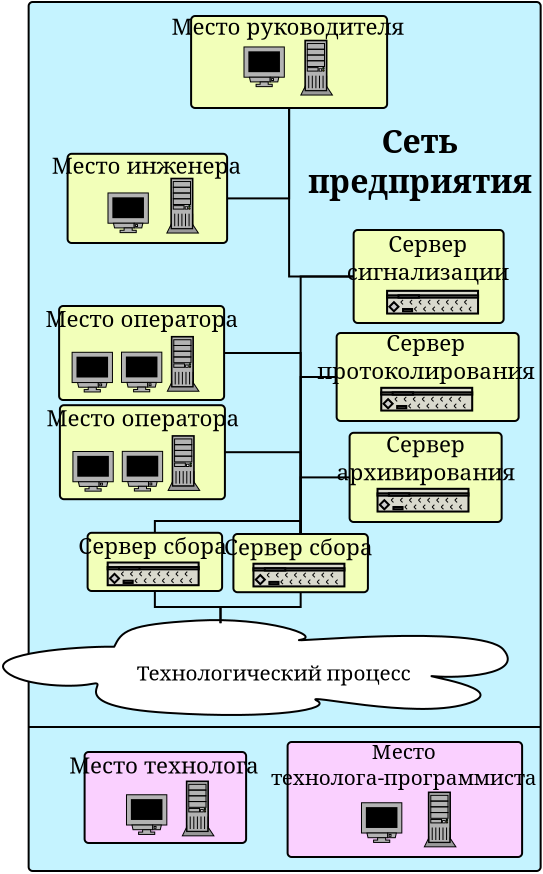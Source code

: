 <?xml version="1.0" encoding="UTF-8"?>
<dia:diagram xmlns:dia="http://www.lysator.liu.se/~alla/dia/">
  <dia:layer name="Тло" visible="true">
    <dia:group>
      <dia:object type="Standard - Box" version="0" id="O0">
        <dia:attribute name="obj_pos">
          <dia:point val="45.719,-9.939"/>
        </dia:attribute>
        <dia:attribute name="obj_bb">
          <dia:rectangle val="45.669,-9.989;71.369,33.561"/>
        </dia:attribute>
        <dia:attribute name="elem_corner">
          <dia:point val="45.719,-9.939"/>
        </dia:attribute>
        <dia:attribute name="elem_width">
          <dia:real val="25.6"/>
        </dia:attribute>
        <dia:attribute name="elem_height">
          <dia:real val="43.45"/>
        </dia:attribute>
        <dia:attribute name="inner_color">
          <dia:color val="#c5f3ff"/>
        </dia:attribute>
        <dia:attribute name="show_background">
          <dia:boolean val="true"/>
        </dia:attribute>
        <dia:attribute name="corner_radius">
          <dia:real val="0.2"/>
        </dia:attribute>
      </dia:object>
      <dia:object type="Standard - Text" version="0" id="O1">
        <dia:attribute name="obj_pos">
          <dia:point val="65.293,-2.389"/>
        </dia:attribute>
        <dia:attribute name="obj_bb">
          <dia:rectangle val="60.943,-3.783;69.686,0.748"/>
        </dia:attribute>
        <dia:attribute name="text">
          <dia:composite type="text">
            <dia:attribute name="string">
              <dia:string>#Сеть
предприятия#</dia:string>
            </dia:attribute>
            <dia:attribute name="font">
              <dia:font family="serif" style="80" name="Times-Roman"/>
            </dia:attribute>
            <dia:attribute name="height">
              <dia:real val="2"/>
            </dia:attribute>
            <dia:attribute name="pos">
              <dia:point val="65.293,-2.389"/>
            </dia:attribute>
            <dia:attribute name="color">
              <dia:color val="#000000"/>
            </dia:attribute>
            <dia:attribute name="alignment">
              <dia:enum val="1"/>
            </dia:attribute>
          </dia:composite>
        </dia:attribute>
      </dia:object>
      <dia:object type="Network - Cloud" version="0" id="O2">
        <dia:attribute name="obj_pos">
          <dia:point val="46.664,20.966"/>
        </dia:attribute>
        <dia:attribute name="obj_bb">
          <dia:rectangle val="46.664,20.966;67.449,25.711"/>
        </dia:attribute>
        <dia:attribute name="elem_corner">
          <dia:point val="46.664,20.966"/>
        </dia:attribute>
        <dia:attribute name="elem_width">
          <dia:real val="20.785"/>
        </dia:attribute>
        <dia:attribute name="elem_height">
          <dia:real val="4.745"/>
        </dia:attribute>
        <dia:attribute name="line_width">
          <dia:real val="0.1"/>
        </dia:attribute>
        <dia:attribute name="line_colour">
          <dia:color val="#000000"/>
        </dia:attribute>
        <dia:attribute name="fill_colour">
          <dia:color val="#ffffff"/>
        </dia:attribute>
        <dia:attribute name="show_background">
          <dia:boolean val="true"/>
        </dia:attribute>
        <dia:attribute name="line_style">
          <dia:enum val="0"/>
          <dia:real val="1"/>
        </dia:attribute>
        <dia:attribute name="text">
          <dia:composite type="text">
            <dia:attribute name="string">
              <dia:string>#Технологический процесс#</dia:string>
            </dia:attribute>
            <dia:attribute name="font">
              <dia:font family="serif" style="0" name="Times-Roman"/>
            </dia:attribute>
            <dia:attribute name="height">
              <dia:real val="1.3"/>
            </dia:attribute>
            <dia:attribute name="pos">
              <dia:point val="57.614,23.672"/>
            </dia:attribute>
            <dia:attribute name="color">
              <dia:color val="#000000"/>
            </dia:attribute>
            <dia:attribute name="alignment">
              <dia:enum val="1"/>
            </dia:attribute>
          </dia:composite>
        </dia:attribute>
        <dia:attribute name="flip_horizontal">
          <dia:boolean val="false"/>
        </dia:attribute>
        <dia:attribute name="flip_vertical">
          <dia:boolean val="false"/>
        </dia:attribute>
      </dia:object>
      <dia:object type="Standard - ZigZagLine" version="0" id="O3">
        <dia:attribute name="obj_pos">
          <dia:point val="58.742,-4.639"/>
        </dia:attribute>
        <dia:attribute name="obj_bb">
          <dia:rectangle val="58.692,-4.689;62.019,3.836"/>
        </dia:attribute>
        <dia:attribute name="orth_points">
          <dia:point val="58.742,-4.639"/>
          <dia:point val="58.742,3.786"/>
          <dia:point val="61.969,3.786"/>
        </dia:attribute>
        <dia:attribute name="orth_orient">
          <dia:enum val="1"/>
          <dia:enum val="0"/>
        </dia:attribute>
      </dia:object>
      <dia:object type="Standard - ZigZagLine" version="0" id="O4">
        <dia:attribute name="obj_pos">
          <dia:point val="59.32,16.661"/>
        </dia:attribute>
        <dia:attribute name="obj_bb">
          <dia:rectangle val="59.27,13.781;61.817,16.711"/>
        </dia:attribute>
        <dia:attribute name="orth_points">
          <dia:point val="59.32,16.661"/>
          <dia:point val="59.32,13.831"/>
          <dia:point val="61.767,13.831"/>
        </dia:attribute>
        <dia:attribute name="orth_orient">
          <dia:enum val="1"/>
          <dia:enum val="0"/>
        </dia:attribute>
        <dia:attribute name="autorouting">
          <dia:boolean val="false"/>
        </dia:attribute>
      </dia:object>
      <dia:object type="Standard - ZigZagLine" version="0" id="O5">
        <dia:attribute name="obj_pos">
          <dia:point val="52.03,16.601"/>
        </dia:attribute>
        <dia:attribute name="obj_bb">
          <dia:rectangle val="51.98,15.961;59.37,16.711"/>
        </dia:attribute>
        <dia:attribute name="orth_points">
          <dia:point val="52.03,16.601"/>
          <dia:point val="52.03,16.011"/>
          <dia:point val="59.32,16.011"/>
          <dia:point val="59.32,16.661"/>
        </dia:attribute>
        <dia:attribute name="orth_orient">
          <dia:enum val="1"/>
          <dia:enum val="0"/>
          <dia:enum val="1"/>
        </dia:attribute>
        <dia:attribute name="autorouting">
          <dia:boolean val="false"/>
        </dia:attribute>
      </dia:object>
      <dia:object type="Standard - ZigZagLine" version="0" id="O6">
        <dia:attribute name="obj_pos">
          <dia:point val="59.32,16.661"/>
        </dia:attribute>
        <dia:attribute name="obj_bb">
          <dia:rectangle val="59.27,8.761;61.169,16.711"/>
        </dia:attribute>
        <dia:attribute name="orth_points">
          <dia:point val="59.32,16.661"/>
          <dia:point val="59.32,8.811"/>
          <dia:point val="61.119,8.811"/>
        </dia:attribute>
        <dia:attribute name="orth_orient">
          <dia:enum val="1"/>
          <dia:enum val="0"/>
        </dia:attribute>
        <dia:attribute name="autorouting">
          <dia:boolean val="false"/>
        </dia:attribute>
      </dia:object>
      <dia:object type="Standard - ZigZagLine" version="0" id="O7">
        <dia:attribute name="obj_pos">
          <dia:point val="59.32,16.661"/>
        </dia:attribute>
        <dia:attribute name="obj_bb">
          <dia:rectangle val="55.482,12.521;59.37,16.711"/>
        </dia:attribute>
        <dia:attribute name="orth_points">
          <dia:point val="59.32,16.661"/>
          <dia:point val="59.32,12.571"/>
          <dia:point val="55.532,12.571"/>
        </dia:attribute>
        <dia:attribute name="orth_orient">
          <dia:enum val="1"/>
          <dia:enum val="0"/>
        </dia:attribute>
        <dia:attribute name="autorouting">
          <dia:boolean val="false"/>
        </dia:attribute>
      </dia:object>
      <dia:object type="Standard - ZigZagLine" version="0" id="O8">
        <dia:attribute name="obj_pos">
          <dia:point val="59.32,16.661"/>
        </dia:attribute>
        <dia:attribute name="obj_bb">
          <dia:rectangle val="55.442,7.561;59.37,16.711"/>
        </dia:attribute>
        <dia:attribute name="orth_points">
          <dia:point val="59.32,16.661"/>
          <dia:point val="59.32,7.611"/>
          <dia:point val="55.492,7.611"/>
        </dia:attribute>
        <dia:attribute name="orth_orient">
          <dia:enum val="1"/>
          <dia:enum val="0"/>
        </dia:attribute>
        <dia:attribute name="autorouting">
          <dia:boolean val="false"/>
        </dia:attribute>
      </dia:object>
      <dia:object type="Standard - ZigZagLine" version="0" id="O9">
        <dia:attribute name="obj_pos">
          <dia:point val="59.32,16.661"/>
        </dia:attribute>
        <dia:attribute name="obj_bb">
          <dia:rectangle val="59.27,3.736;62.019,16.711"/>
        </dia:attribute>
        <dia:attribute name="orth_points">
          <dia:point val="59.32,16.661"/>
          <dia:point val="59.32,3.786"/>
          <dia:point val="61.969,3.786"/>
        </dia:attribute>
        <dia:attribute name="orth_orient">
          <dia:enum val="1"/>
          <dia:enum val="0"/>
        </dia:attribute>
        <dia:attribute name="autorouting">
          <dia:boolean val="false"/>
        </dia:attribute>
      </dia:object>
      <dia:object type="Standard - ZigZagLine" version="0" id="O10">
        <dia:attribute name="obj_pos">
          <dia:point val="58.742,-4.639"/>
        </dia:attribute>
        <dia:attribute name="obj_bb">
          <dia:rectangle val="54.392,-4.689;58.792,-0.069"/>
        </dia:attribute>
        <dia:attribute name="orth_points">
          <dia:point val="58.742,-4.639"/>
          <dia:point val="58.742,-0.119"/>
          <dia:point val="54.442,-0.119"/>
        </dia:attribute>
        <dia:attribute name="orth_orient">
          <dia:enum val="1"/>
          <dia:enum val="0"/>
        </dia:attribute>
      </dia:object>
      <dia:object type="Standard - ZigZagLine" version="0" id="O11">
        <dia:attribute name="obj_pos">
          <dia:point val="55.312,21.12"/>
        </dia:attribute>
        <dia:attribute name="obj_bb">
          <dia:rectangle val="55.262,19.521;59.37,21.17"/>
        </dia:attribute>
        <dia:attribute name="orth_points">
          <dia:point val="55.312,21.12"/>
          <dia:point val="55.312,20.311"/>
          <dia:point val="59.32,20.311"/>
          <dia:point val="59.32,19.571"/>
        </dia:attribute>
        <dia:attribute name="orth_orient">
          <dia:enum val="1"/>
          <dia:enum val="0"/>
          <dia:enum val="1"/>
        </dia:attribute>
        <dia:connections>
          <dia:connection handle="0" to="O2" connection="3"/>
        </dia:connections>
      </dia:object>
      <dia:object type="Standard - ZigZagLine" version="0" id="O12">
        <dia:attribute name="obj_pos">
          <dia:point val="55.312,21.12"/>
        </dia:attribute>
        <dia:attribute name="obj_bb">
          <dia:rectangle val="51.98,19.461;55.362,21.17"/>
        </dia:attribute>
        <dia:attribute name="orth_points">
          <dia:point val="55.312,21.12"/>
          <dia:point val="55.312,20.311"/>
          <dia:point val="52.03,20.311"/>
          <dia:point val="52.03,19.511"/>
        </dia:attribute>
        <dia:attribute name="orth_orient">
          <dia:enum val="1"/>
          <dia:enum val="0"/>
          <dia:enum val="1"/>
        </dia:attribute>
        <dia:connections>
          <dia:connection handle="0" to="O2" connection="3"/>
        </dia:connections>
      </dia:object>
      <dia:object type="Standard - ZigZagLine" version="0" id="O13">
        <dia:attribute name="obj_pos">
          <dia:point val="45.719,26.311"/>
        </dia:attribute>
        <dia:attribute name="obj_bb">
          <dia:rectangle val="45.719,26.261;71.39,26.361"/>
        </dia:attribute>
        <dia:attribute name="orth_points">
          <dia:point val="45.719,26.311"/>
          <dia:point val="45.719,26.311"/>
          <dia:point val="71.319,26.311"/>
          <dia:point val="71.319,26.311"/>
        </dia:attribute>
        <dia:attribute name="orth_orient">
          <dia:enum val="0"/>
          <dia:enum val="1"/>
          <dia:enum val="0"/>
        </dia:attribute>
      </dia:object>
      <dia:group>
        <dia:object type="Standard - Box" version="0" id="O14">
          <dia:attribute name="obj_pos">
            <dia:point val="53.842,-9.239"/>
          </dia:attribute>
          <dia:attribute name="obj_bb">
            <dia:rectangle val="53.792,-9.289;63.692,-4.589"/>
          </dia:attribute>
          <dia:attribute name="elem_corner">
            <dia:point val="53.842,-9.239"/>
          </dia:attribute>
          <dia:attribute name="elem_width">
            <dia:real val="9.8"/>
          </dia:attribute>
          <dia:attribute name="elem_height">
            <dia:real val="4.6"/>
          </dia:attribute>
          <dia:attribute name="inner_color">
            <dia:color val="#f2ffb9"/>
          </dia:attribute>
          <dia:attribute name="show_background">
            <dia:boolean val="true"/>
          </dia:attribute>
          <dia:attribute name="corner_radius">
            <dia:real val="0.2"/>
          </dia:attribute>
        </dia:object>
        <dia:object type="Network - General Monitor (With Stand)" version="0" id="O15">
          <dia:attribute name="obj_pos">
            <dia:point val="56.486,-7.691"/>
          </dia:attribute>
          <dia:attribute name="obj_bb">
            <dia:rectangle val="56.461,-7.716;58.528,-4.55"/>
          </dia:attribute>
          <dia:attribute name="elem_corner">
            <dia:point val="56.486,-7.691"/>
          </dia:attribute>
          <dia:attribute name="elem_width">
            <dia:real val="2.017"/>
          </dia:attribute>
          <dia:attribute name="elem_height">
            <dia:real val="1.983"/>
          </dia:attribute>
          <dia:attribute name="line_width">
            <dia:real val="0.1"/>
          </dia:attribute>
          <dia:attribute name="line_colour">
            <dia:color val="#000000"/>
          </dia:attribute>
          <dia:attribute name="fill_colour">
            <dia:color val="#ffffff"/>
          </dia:attribute>
          <dia:attribute name="show_background">
            <dia:boolean val="true"/>
          </dia:attribute>
          <dia:attribute name="line_style">
            <dia:enum val="0"/>
            <dia:real val="1"/>
          </dia:attribute>
          <dia:attribute name="text">
            <dia:composite type="text">
              <dia:attribute name="string">
                <dia:string>##</dia:string>
              </dia:attribute>
              <dia:attribute name="font">
                <dia:font family="courier new" style="0" name="Courier"/>
              </dia:attribute>
              <dia:attribute name="height">
                <dia:real val="0.8"/>
              </dia:attribute>
              <dia:attribute name="pos">
                <dia:point val="57.494,-5.09"/>
              </dia:attribute>
              <dia:attribute name="color">
                <dia:color val="#000000"/>
              </dia:attribute>
              <dia:attribute name="alignment">
                <dia:enum val="1"/>
              </dia:attribute>
            </dia:composite>
          </dia:attribute>
          <dia:attribute name="flip_horizontal">
            <dia:boolean val="false"/>
          </dia:attribute>
          <dia:attribute name="flip_vertical">
            <dia:boolean val="false"/>
          </dia:attribute>
        </dia:object>
        <dia:object type="Network - General Computer (Tower)" version="0" id="O16">
          <dia:attribute name="obj_pos">
            <dia:point val="59.328,-8.013"/>
          </dia:attribute>
          <dia:attribute name="obj_bb">
            <dia:rectangle val="59.32,-8.053;60.916,-4.124"/>
          </dia:attribute>
          <dia:attribute name="elem_corner">
            <dia:point val="59.328,-8.013"/>
          </dia:attribute>
          <dia:attribute name="elem_width">
            <dia:real val="1.579"/>
          </dia:attribute>
          <dia:attribute name="elem_height">
            <dia:real val="2.727"/>
          </dia:attribute>
          <dia:attribute name="line_width">
            <dia:real val="0.1"/>
          </dia:attribute>
          <dia:attribute name="line_colour">
            <dia:color val="#000000"/>
          </dia:attribute>
          <dia:attribute name="fill_colour">
            <dia:color val="#ffffff"/>
          </dia:attribute>
          <dia:attribute name="show_background">
            <dia:boolean val="true"/>
          </dia:attribute>
          <dia:attribute name="line_style">
            <dia:enum val="0"/>
            <dia:real val="1"/>
          </dia:attribute>
          <dia:attribute name="text">
            <dia:composite type="text">
              <dia:attribute name="string">
                <dia:string>##</dia:string>
              </dia:attribute>
              <dia:attribute name="font">
                <dia:font family="courier new" style="0" name="Courier"/>
              </dia:attribute>
              <dia:attribute name="height">
                <dia:real val="0.8"/>
              </dia:attribute>
              <dia:attribute name="pos">
                <dia:point val="60.117,-4.664"/>
              </dia:attribute>
              <dia:attribute name="color">
                <dia:color val="#000000"/>
              </dia:attribute>
              <dia:attribute name="alignment">
                <dia:enum val="1"/>
              </dia:attribute>
            </dia:composite>
          </dia:attribute>
          <dia:attribute name="flip_horizontal">
            <dia:boolean val="false"/>
          </dia:attribute>
          <dia:attribute name="flip_vertical">
            <dia:boolean val="false"/>
          </dia:attribute>
        </dia:object>
        <dia:object type="Standard - Text" version="0" id="O17">
          <dia:attribute name="obj_pos">
            <dia:point val="58.667,-8.299"/>
          </dia:attribute>
          <dia:attribute name="obj_bb">
            <dia:rectangle val="54.317,-9.28;63.049,-7.487"/>
          </dia:attribute>
          <dia:attribute name="text">
            <dia:composite type="text">
              <dia:attribute name="string">
                <dia:string>#Место руководителя#</dia:string>
              </dia:attribute>
              <dia:attribute name="font">
                <dia:font family="serif" style="0" name="Times-Roman"/>
              </dia:attribute>
              <dia:attribute name="height">
                <dia:real val="1.4"/>
              </dia:attribute>
              <dia:attribute name="pos">
                <dia:point val="58.667,-8.299"/>
              </dia:attribute>
              <dia:attribute name="color">
                <dia:color val="#000000"/>
              </dia:attribute>
              <dia:attribute name="alignment">
                <dia:enum val="1"/>
              </dia:attribute>
            </dia:composite>
          </dia:attribute>
        </dia:object>
      </dia:group>
      <dia:group>
        <dia:object type="Standard - Box" version="0" id="O18">
          <dia:attribute name="obj_pos">
            <dia:point val="47.667,-2.349"/>
          </dia:attribute>
          <dia:attribute name="obj_bb">
            <dia:rectangle val="47.617,-2.399;55.692,2.161"/>
          </dia:attribute>
          <dia:attribute name="elem_corner">
            <dia:point val="47.667,-2.349"/>
          </dia:attribute>
          <dia:attribute name="elem_width">
            <dia:real val="7.975"/>
          </dia:attribute>
          <dia:attribute name="elem_height">
            <dia:real val="4.46"/>
          </dia:attribute>
          <dia:attribute name="inner_color">
            <dia:color val="#f2ffb9"/>
          </dia:attribute>
          <dia:attribute name="show_background">
            <dia:boolean val="true"/>
          </dia:attribute>
          <dia:attribute name="corner_radius">
            <dia:real val="0.2"/>
          </dia:attribute>
        </dia:object>
        <dia:object type="Network - General Monitor (With Stand)" version="0" id="O19">
          <dia:attribute name="obj_pos">
            <dia:point val="49.686,-0.391"/>
          </dia:attribute>
          <dia:attribute name="obj_bb">
            <dia:rectangle val="49.661,-0.416;51.728,2.71"/>
          </dia:attribute>
          <dia:attribute name="elem_corner">
            <dia:point val="49.686,-0.391"/>
          </dia:attribute>
          <dia:attribute name="elem_width">
            <dia:real val="2.017"/>
          </dia:attribute>
          <dia:attribute name="elem_height">
            <dia:real val="1.983"/>
          </dia:attribute>
          <dia:attribute name="line_width">
            <dia:real val="0.1"/>
          </dia:attribute>
          <dia:attribute name="line_colour">
            <dia:color val="#000000"/>
          </dia:attribute>
          <dia:attribute name="fill_colour">
            <dia:color val="#ffffff"/>
          </dia:attribute>
          <dia:attribute name="show_background">
            <dia:boolean val="true"/>
          </dia:attribute>
          <dia:attribute name="line_style">
            <dia:enum val="0"/>
            <dia:real val="1"/>
          </dia:attribute>
          <dia:attribute name="text">
            <dia:composite type="text">
              <dia:attribute name="string">
                <dia:string>##</dia:string>
              </dia:attribute>
              <dia:attribute name="font">
                <dia:font family="courier new" style="0" name="Courier"/>
              </dia:attribute>
              <dia:attribute name="height">
                <dia:real val="0.8"/>
              </dia:attribute>
              <dia:attribute name="pos">
                <dia:point val="50.694,2.21"/>
              </dia:attribute>
              <dia:attribute name="color">
                <dia:color val="#000000"/>
              </dia:attribute>
              <dia:attribute name="alignment">
                <dia:enum val="1"/>
              </dia:attribute>
            </dia:composite>
          </dia:attribute>
          <dia:attribute name="flip_horizontal">
            <dia:boolean val="false"/>
          </dia:attribute>
          <dia:attribute name="flip_vertical">
            <dia:boolean val="false"/>
          </dia:attribute>
        </dia:object>
        <dia:object type="Network - General Computer (Tower)" version="0" id="O20">
          <dia:attribute name="obj_pos">
            <dia:point val="52.628,-1.113"/>
          </dia:attribute>
          <dia:attribute name="obj_bb">
            <dia:rectangle val="52.62,-1.153;54.216,2.736"/>
          </dia:attribute>
          <dia:attribute name="elem_corner">
            <dia:point val="52.628,-1.113"/>
          </dia:attribute>
          <dia:attribute name="elem_width">
            <dia:real val="1.579"/>
          </dia:attribute>
          <dia:attribute name="elem_height">
            <dia:real val="2.727"/>
          </dia:attribute>
          <dia:attribute name="line_width">
            <dia:real val="0.1"/>
          </dia:attribute>
          <dia:attribute name="line_colour">
            <dia:color val="#000000"/>
          </dia:attribute>
          <dia:attribute name="fill_colour">
            <dia:color val="#ffffff"/>
          </dia:attribute>
          <dia:attribute name="show_background">
            <dia:boolean val="true"/>
          </dia:attribute>
          <dia:attribute name="line_style">
            <dia:enum val="0"/>
            <dia:real val="1"/>
          </dia:attribute>
          <dia:attribute name="text">
            <dia:composite type="text">
              <dia:attribute name="string">
                <dia:string>##</dia:string>
              </dia:attribute>
              <dia:attribute name="font">
                <dia:font family="courier new" style="0" name="Courier"/>
              </dia:attribute>
              <dia:attribute name="height">
                <dia:real val="0.8"/>
              </dia:attribute>
              <dia:attribute name="pos">
                <dia:point val="53.417,2.236"/>
              </dia:attribute>
              <dia:attribute name="color">
                <dia:color val="#000000"/>
              </dia:attribute>
              <dia:attribute name="alignment">
                <dia:enum val="1"/>
              </dia:attribute>
            </dia:composite>
          </dia:attribute>
          <dia:attribute name="flip_horizontal">
            <dia:boolean val="false"/>
          </dia:attribute>
          <dia:attribute name="flip_vertical">
            <dia:boolean val="false"/>
          </dia:attribute>
        </dia:object>
        <dia:object type="Standard - Text" version="0" id="O21">
          <dia:attribute name="obj_pos">
            <dia:point val="51.617,-1.349"/>
          </dia:attribute>
          <dia:attribute name="obj_bb">
            <dia:rectangle val="48.017,-2.299;55.217,-0.599"/>
          </dia:attribute>
          <dia:attribute name="text">
            <dia:composite type="text">
              <dia:attribute name="string">
                <dia:string>#Место инженера#</dia:string>
              </dia:attribute>
              <dia:attribute name="font">
                <dia:font family="serif" style="0" name="Times-Roman"/>
              </dia:attribute>
              <dia:attribute name="height">
                <dia:real val="1.4"/>
              </dia:attribute>
              <dia:attribute name="pos">
                <dia:point val="51.617,-1.349"/>
              </dia:attribute>
              <dia:attribute name="color">
                <dia:color val="#000000"/>
              </dia:attribute>
              <dia:attribute name="alignment">
                <dia:enum val="1"/>
              </dia:attribute>
            </dia:composite>
          </dia:attribute>
        </dia:object>
      </dia:group>
      <dia:group>
        <dia:object type="Standard - Box" version="0" id="O22">
          <dia:attribute name="obj_pos">
            <dia:point val="47.242,5.261"/>
          </dia:attribute>
          <dia:attribute name="obj_bb">
            <dia:rectangle val="47.192,5.211;55.542,10.011"/>
          </dia:attribute>
          <dia:attribute name="elem_corner">
            <dia:point val="47.242,5.261"/>
          </dia:attribute>
          <dia:attribute name="elem_width">
            <dia:real val="8.25"/>
          </dia:attribute>
          <dia:attribute name="elem_height">
            <dia:real val="4.7"/>
          </dia:attribute>
          <dia:attribute name="inner_color">
            <dia:color val="#f2ffb9"/>
          </dia:attribute>
          <dia:attribute name="show_background">
            <dia:boolean val="true"/>
          </dia:attribute>
          <dia:attribute name="corner_radius">
            <dia:real val="0.2"/>
          </dia:attribute>
        </dia:object>
        <dia:object type="Network - General Monitor (With Stand)" version="0" id="O23">
          <dia:attribute name="obj_pos">
            <dia:point val="50.361,7.569"/>
          </dia:attribute>
          <dia:attribute name="obj_bb">
            <dia:rectangle val="50.336,7.544;52.403,10.67"/>
          </dia:attribute>
          <dia:attribute name="elem_corner">
            <dia:point val="50.361,7.569"/>
          </dia:attribute>
          <dia:attribute name="elem_width">
            <dia:real val="2.017"/>
          </dia:attribute>
          <dia:attribute name="elem_height">
            <dia:real val="1.983"/>
          </dia:attribute>
          <dia:attribute name="line_width">
            <dia:real val="0.1"/>
          </dia:attribute>
          <dia:attribute name="line_colour">
            <dia:color val="#000000"/>
          </dia:attribute>
          <dia:attribute name="fill_colour">
            <dia:color val="#ffffff"/>
          </dia:attribute>
          <dia:attribute name="show_background">
            <dia:boolean val="true"/>
          </dia:attribute>
          <dia:attribute name="line_style">
            <dia:enum val="0"/>
            <dia:real val="1"/>
          </dia:attribute>
          <dia:attribute name="text">
            <dia:composite type="text">
              <dia:attribute name="string">
                <dia:string>##</dia:string>
              </dia:attribute>
              <dia:attribute name="font">
                <dia:font family="courier new" style="0" name="Courier"/>
              </dia:attribute>
              <dia:attribute name="height">
                <dia:real val="0.8"/>
              </dia:attribute>
              <dia:attribute name="pos">
                <dia:point val="51.369,10.17"/>
              </dia:attribute>
              <dia:attribute name="color">
                <dia:color val="#000000"/>
              </dia:attribute>
              <dia:attribute name="alignment">
                <dia:enum val="1"/>
              </dia:attribute>
            </dia:composite>
          </dia:attribute>
          <dia:attribute name="flip_horizontal">
            <dia:boolean val="false"/>
          </dia:attribute>
          <dia:attribute name="flip_vertical">
            <dia:boolean val="false"/>
          </dia:attribute>
        </dia:object>
        <dia:object type="Network - General Computer (Tower)" version="0" id="O24">
          <dia:attribute name="obj_pos">
            <dia:point val="52.653,6.797"/>
          </dia:attribute>
          <dia:attribute name="obj_bb">
            <dia:rectangle val="52.645,6.757;54.241,10.646"/>
          </dia:attribute>
          <dia:attribute name="elem_corner">
            <dia:point val="52.653,6.797"/>
          </dia:attribute>
          <dia:attribute name="elem_width">
            <dia:real val="1.579"/>
          </dia:attribute>
          <dia:attribute name="elem_height">
            <dia:real val="2.727"/>
          </dia:attribute>
          <dia:attribute name="line_width">
            <dia:real val="0.1"/>
          </dia:attribute>
          <dia:attribute name="line_colour">
            <dia:color val="#000000"/>
          </dia:attribute>
          <dia:attribute name="fill_colour">
            <dia:color val="#ffffff"/>
          </dia:attribute>
          <dia:attribute name="show_background">
            <dia:boolean val="true"/>
          </dia:attribute>
          <dia:attribute name="line_style">
            <dia:enum val="0"/>
            <dia:real val="1"/>
          </dia:attribute>
          <dia:attribute name="text">
            <dia:composite type="text">
              <dia:attribute name="string">
                <dia:string>##</dia:string>
              </dia:attribute>
              <dia:attribute name="font">
                <dia:font family="courier new" style="0" name="Courier"/>
              </dia:attribute>
              <dia:attribute name="height">
                <dia:real val="0.8"/>
              </dia:attribute>
              <dia:attribute name="pos">
                <dia:point val="53.442,10.146"/>
              </dia:attribute>
              <dia:attribute name="color">
                <dia:color val="#000000"/>
              </dia:attribute>
              <dia:attribute name="alignment">
                <dia:enum val="1"/>
              </dia:attribute>
            </dia:composite>
          </dia:attribute>
          <dia:attribute name="flip_horizontal">
            <dia:boolean val="false"/>
          </dia:attribute>
          <dia:attribute name="flip_vertical">
            <dia:boolean val="false"/>
          </dia:attribute>
        </dia:object>
        <dia:object type="Network - General Monitor (With Stand)" version="0" id="O25">
          <dia:attribute name="obj_pos">
            <dia:point val="47.892,7.576"/>
          </dia:attribute>
          <dia:attribute name="obj_bb">
            <dia:rectangle val="47.867,7.551;49.934,10.677"/>
          </dia:attribute>
          <dia:attribute name="elem_corner">
            <dia:point val="47.892,7.576"/>
          </dia:attribute>
          <dia:attribute name="elem_width">
            <dia:real val="2.017"/>
          </dia:attribute>
          <dia:attribute name="elem_height">
            <dia:real val="1.983"/>
          </dia:attribute>
          <dia:attribute name="line_width">
            <dia:real val="0.1"/>
          </dia:attribute>
          <dia:attribute name="line_colour">
            <dia:color val="#000000"/>
          </dia:attribute>
          <dia:attribute name="fill_colour">
            <dia:color val="#ffffff"/>
          </dia:attribute>
          <dia:attribute name="show_background">
            <dia:boolean val="true"/>
          </dia:attribute>
          <dia:attribute name="line_style">
            <dia:enum val="0"/>
            <dia:real val="1"/>
          </dia:attribute>
          <dia:attribute name="text">
            <dia:composite type="text">
              <dia:attribute name="string">
                <dia:string>##</dia:string>
              </dia:attribute>
              <dia:attribute name="font">
                <dia:font family="courier new" style="0" name="Courier"/>
              </dia:attribute>
              <dia:attribute name="height">
                <dia:real val="0.8"/>
              </dia:attribute>
              <dia:attribute name="pos">
                <dia:point val="48.901,10.177"/>
              </dia:attribute>
              <dia:attribute name="color">
                <dia:color val="#000000"/>
              </dia:attribute>
              <dia:attribute name="alignment">
                <dia:enum val="1"/>
              </dia:attribute>
            </dia:composite>
          </dia:attribute>
          <dia:attribute name="flip_horizontal">
            <dia:boolean val="false"/>
          </dia:attribute>
          <dia:attribute name="flip_vertical">
            <dia:boolean val="false"/>
          </dia:attribute>
        </dia:object>
        <dia:object type="Standard - Text" version="0" id="O26">
          <dia:attribute name="obj_pos">
            <dia:point val="51.392,6.311"/>
          </dia:attribute>
          <dia:attribute name="obj_bb">
            <dia:rectangle val="47.742,5.361;55.042,7.061"/>
          </dia:attribute>
          <dia:attribute name="text">
            <dia:composite type="text">
              <dia:attribute name="string">
                <dia:string>#Место оператора#</dia:string>
              </dia:attribute>
              <dia:attribute name="font">
                <dia:font family="serif" style="0" name="Times-Roman"/>
              </dia:attribute>
              <dia:attribute name="height">
                <dia:real val="1.4"/>
              </dia:attribute>
              <dia:attribute name="pos">
                <dia:point val="51.392,6.311"/>
              </dia:attribute>
              <dia:attribute name="color">
                <dia:color val="#000000"/>
              </dia:attribute>
              <dia:attribute name="alignment">
                <dia:enum val="1"/>
              </dia:attribute>
            </dia:composite>
          </dia:attribute>
        </dia:object>
      </dia:group>
      <dia:group>
        <dia:object type="Standard - Box" version="0" id="O27">
          <dia:attribute name="obj_pos">
            <dia:point val="47.282,10.221"/>
          </dia:attribute>
          <dia:attribute name="obj_bb">
            <dia:rectangle val="47.232,10.171;55.582,14.971"/>
          </dia:attribute>
          <dia:attribute name="elem_corner">
            <dia:point val="47.282,10.221"/>
          </dia:attribute>
          <dia:attribute name="elem_width">
            <dia:real val="8.25"/>
          </dia:attribute>
          <dia:attribute name="elem_height">
            <dia:real val="4.7"/>
          </dia:attribute>
          <dia:attribute name="inner_color">
            <dia:color val="#f2ffb9"/>
          </dia:attribute>
          <dia:attribute name="show_background">
            <dia:boolean val="true"/>
          </dia:attribute>
          <dia:attribute name="corner_radius">
            <dia:real val="0.2"/>
          </dia:attribute>
        </dia:object>
        <dia:object type="Network - General Monitor (With Stand)" version="0" id="O28">
          <dia:attribute name="obj_pos">
            <dia:point val="50.401,12.529"/>
          </dia:attribute>
          <dia:attribute name="obj_bb">
            <dia:rectangle val="50.376,12.504;52.443,15.63"/>
          </dia:attribute>
          <dia:attribute name="elem_corner">
            <dia:point val="50.401,12.529"/>
          </dia:attribute>
          <dia:attribute name="elem_width">
            <dia:real val="2.017"/>
          </dia:attribute>
          <dia:attribute name="elem_height">
            <dia:real val="1.983"/>
          </dia:attribute>
          <dia:attribute name="line_width">
            <dia:real val="0.1"/>
          </dia:attribute>
          <dia:attribute name="line_colour">
            <dia:color val="#000000"/>
          </dia:attribute>
          <dia:attribute name="fill_colour">
            <dia:color val="#ffffff"/>
          </dia:attribute>
          <dia:attribute name="show_background">
            <dia:boolean val="true"/>
          </dia:attribute>
          <dia:attribute name="line_style">
            <dia:enum val="0"/>
            <dia:real val="1"/>
          </dia:attribute>
          <dia:attribute name="text">
            <dia:composite type="text">
              <dia:attribute name="string">
                <dia:string>##</dia:string>
              </dia:attribute>
              <dia:attribute name="font">
                <dia:font family="courier new" style="0" name="Courier"/>
              </dia:attribute>
              <dia:attribute name="height">
                <dia:real val="0.8"/>
              </dia:attribute>
              <dia:attribute name="pos">
                <dia:point val="51.409,15.13"/>
              </dia:attribute>
              <dia:attribute name="color">
                <dia:color val="#000000"/>
              </dia:attribute>
              <dia:attribute name="alignment">
                <dia:enum val="1"/>
              </dia:attribute>
            </dia:composite>
          </dia:attribute>
          <dia:attribute name="flip_horizontal">
            <dia:boolean val="false"/>
          </dia:attribute>
          <dia:attribute name="flip_vertical">
            <dia:boolean val="false"/>
          </dia:attribute>
        </dia:object>
        <dia:object type="Network - General Computer (Tower)" version="0" id="O29">
          <dia:attribute name="obj_pos">
            <dia:point val="52.693,11.757"/>
          </dia:attribute>
          <dia:attribute name="obj_bb">
            <dia:rectangle val="52.685,11.717;54.281,15.606"/>
          </dia:attribute>
          <dia:attribute name="elem_corner">
            <dia:point val="52.693,11.757"/>
          </dia:attribute>
          <dia:attribute name="elem_width">
            <dia:real val="1.579"/>
          </dia:attribute>
          <dia:attribute name="elem_height">
            <dia:real val="2.727"/>
          </dia:attribute>
          <dia:attribute name="line_width">
            <dia:real val="0.1"/>
          </dia:attribute>
          <dia:attribute name="line_colour">
            <dia:color val="#000000"/>
          </dia:attribute>
          <dia:attribute name="fill_colour">
            <dia:color val="#ffffff"/>
          </dia:attribute>
          <dia:attribute name="show_background">
            <dia:boolean val="true"/>
          </dia:attribute>
          <dia:attribute name="line_style">
            <dia:enum val="0"/>
            <dia:real val="1"/>
          </dia:attribute>
          <dia:attribute name="text">
            <dia:composite type="text">
              <dia:attribute name="string">
                <dia:string>##</dia:string>
              </dia:attribute>
              <dia:attribute name="font">
                <dia:font family="courier new" style="0" name="Courier"/>
              </dia:attribute>
              <dia:attribute name="height">
                <dia:real val="0.8"/>
              </dia:attribute>
              <dia:attribute name="pos">
                <dia:point val="53.482,15.106"/>
              </dia:attribute>
              <dia:attribute name="color">
                <dia:color val="#000000"/>
              </dia:attribute>
              <dia:attribute name="alignment">
                <dia:enum val="1"/>
              </dia:attribute>
            </dia:composite>
          </dia:attribute>
          <dia:attribute name="flip_horizontal">
            <dia:boolean val="false"/>
          </dia:attribute>
          <dia:attribute name="flip_vertical">
            <dia:boolean val="false"/>
          </dia:attribute>
        </dia:object>
        <dia:object type="Network - General Monitor (With Stand)" version="0" id="O30">
          <dia:attribute name="obj_pos">
            <dia:point val="47.932,12.536"/>
          </dia:attribute>
          <dia:attribute name="obj_bb">
            <dia:rectangle val="47.907,12.511;49.974,15.636"/>
          </dia:attribute>
          <dia:attribute name="elem_corner">
            <dia:point val="47.932,12.536"/>
          </dia:attribute>
          <dia:attribute name="elem_width">
            <dia:real val="2.017"/>
          </dia:attribute>
          <dia:attribute name="elem_height">
            <dia:real val="1.983"/>
          </dia:attribute>
          <dia:attribute name="line_width">
            <dia:real val="0.1"/>
          </dia:attribute>
          <dia:attribute name="line_colour">
            <dia:color val="#000000"/>
          </dia:attribute>
          <dia:attribute name="fill_colour">
            <dia:color val="#ffffff"/>
          </dia:attribute>
          <dia:attribute name="show_background">
            <dia:boolean val="true"/>
          </dia:attribute>
          <dia:attribute name="line_style">
            <dia:enum val="0"/>
            <dia:real val="1"/>
          </dia:attribute>
          <dia:attribute name="text">
            <dia:composite type="text">
              <dia:attribute name="string">
                <dia:string>##</dia:string>
              </dia:attribute>
              <dia:attribute name="font">
                <dia:font family="courier new" style="0" name="Courier"/>
              </dia:attribute>
              <dia:attribute name="height">
                <dia:real val="0.8"/>
              </dia:attribute>
              <dia:attribute name="pos">
                <dia:point val="48.941,15.136"/>
              </dia:attribute>
              <dia:attribute name="color">
                <dia:color val="#000000"/>
              </dia:attribute>
              <dia:attribute name="alignment">
                <dia:enum val="1"/>
              </dia:attribute>
            </dia:composite>
          </dia:attribute>
          <dia:attribute name="flip_horizontal">
            <dia:boolean val="false"/>
          </dia:attribute>
          <dia:attribute name="flip_vertical">
            <dia:boolean val="false"/>
          </dia:attribute>
        </dia:object>
        <dia:object type="Standard - Text" version="0" id="O31">
          <dia:attribute name="obj_pos">
            <dia:point val="51.432,11.271"/>
          </dia:attribute>
          <dia:attribute name="obj_bb">
            <dia:rectangle val="47.782,10.321;55.082,12.021"/>
          </dia:attribute>
          <dia:attribute name="text">
            <dia:composite type="text">
              <dia:attribute name="string">
                <dia:string>#Место оператора#</dia:string>
              </dia:attribute>
              <dia:attribute name="font">
                <dia:font family="serif" style="0" name="Times-Roman"/>
              </dia:attribute>
              <dia:attribute name="height">
                <dia:real val="1.4"/>
              </dia:attribute>
              <dia:attribute name="pos">
                <dia:point val="51.432,11.271"/>
              </dia:attribute>
              <dia:attribute name="color">
                <dia:color val="#000000"/>
              </dia:attribute>
              <dia:attribute name="alignment">
                <dia:enum val="1"/>
              </dia:attribute>
            </dia:composite>
          </dia:attribute>
        </dia:object>
      </dia:group>
      <dia:group>
        <dia:object type="Standard - Box" version="0" id="O32">
          <dia:attribute name="obj_pos">
            <dia:point val="48.667,16.601"/>
          </dia:attribute>
          <dia:attribute name="obj_bb">
            <dia:rectangle val="48.617,16.551;55.442,19.561"/>
          </dia:attribute>
          <dia:attribute name="elem_corner">
            <dia:point val="48.667,16.601"/>
          </dia:attribute>
          <dia:attribute name="elem_width">
            <dia:real val="6.725"/>
          </dia:attribute>
          <dia:attribute name="elem_height">
            <dia:real val="2.91"/>
          </dia:attribute>
          <dia:attribute name="inner_color">
            <dia:color val="#f2ffb9"/>
          </dia:attribute>
          <dia:attribute name="show_background">
            <dia:boolean val="true"/>
          </dia:attribute>
          <dia:attribute name="corner_radius">
            <dia:real val="0.2"/>
          </dia:attribute>
        </dia:object>
        <dia:object type="Network - A Workstation" version="0" id="O33">
          <dia:attribute name="obj_pos">
            <dia:point val="49.669,18.086"/>
          </dia:attribute>
          <dia:attribute name="obj_bb">
            <dia:rectangle val="49.619,18.036;54.269,19.273"/>
          </dia:attribute>
          <dia:attribute name="elem_corner">
            <dia:point val="49.669,18.086"/>
          </dia:attribute>
          <dia:attribute name="elem_width">
            <dia:real val="4.55"/>
          </dia:attribute>
          <dia:attribute name="elem_height">
            <dia:real val="1.137"/>
          </dia:attribute>
          <dia:attribute name="line_width">
            <dia:real val="0.1"/>
          </dia:attribute>
          <dia:attribute name="line_colour">
            <dia:color val="#000000"/>
          </dia:attribute>
          <dia:attribute name="fill_colour">
            <dia:color val="#ffffff"/>
          </dia:attribute>
          <dia:attribute name="show_background">
            <dia:boolean val="true"/>
          </dia:attribute>
          <dia:attribute name="line_style">
            <dia:enum val="0"/>
            <dia:real val="1"/>
          </dia:attribute>
          <dia:attribute name="flip_horizontal">
            <dia:boolean val="false"/>
          </dia:attribute>
          <dia:attribute name="flip_vertical">
            <dia:boolean val="false"/>
          </dia:attribute>
        </dia:object>
        <dia:object type="Standard - Text" version="0" id="O34">
          <dia:attribute name="obj_pos">
            <dia:point val="51.919,17.661"/>
          </dia:attribute>
          <dia:attribute name="obj_bb">
            <dia:rectangle val="49.094,16.711;54.744,18.411"/>
          </dia:attribute>
          <dia:attribute name="text">
            <dia:composite type="text">
              <dia:attribute name="string">
                <dia:string>#Сервер сбора#</dia:string>
              </dia:attribute>
              <dia:attribute name="font">
                <dia:font family="serif" style="0" name="Times-Roman"/>
              </dia:attribute>
              <dia:attribute name="height">
                <dia:real val="1.4"/>
              </dia:attribute>
              <dia:attribute name="pos">
                <dia:point val="51.919,17.661"/>
              </dia:attribute>
              <dia:attribute name="color">
                <dia:color val="#000000"/>
              </dia:attribute>
              <dia:attribute name="alignment">
                <dia:enum val="1"/>
              </dia:attribute>
            </dia:composite>
          </dia:attribute>
        </dia:object>
      </dia:group>
      <dia:group>
        <dia:object type="Standard - Box" version="0" id="O35">
          <dia:attribute name="obj_pos">
            <dia:point val="55.957,16.661"/>
          </dia:attribute>
          <dia:attribute name="obj_bb">
            <dia:rectangle val="55.907,16.611;62.732,19.621"/>
          </dia:attribute>
          <dia:attribute name="elem_corner">
            <dia:point val="55.957,16.661"/>
          </dia:attribute>
          <dia:attribute name="elem_width">
            <dia:real val="6.725"/>
          </dia:attribute>
          <dia:attribute name="elem_height">
            <dia:real val="2.91"/>
          </dia:attribute>
          <dia:attribute name="inner_color">
            <dia:color val="#f2ffb9"/>
          </dia:attribute>
          <dia:attribute name="show_background">
            <dia:boolean val="true"/>
          </dia:attribute>
          <dia:attribute name="corner_radius">
            <dia:real val="0.2"/>
          </dia:attribute>
        </dia:object>
        <dia:object type="Network - A Workstation" version="0" id="O36">
          <dia:attribute name="obj_pos">
            <dia:point val="56.959,18.146"/>
          </dia:attribute>
          <dia:attribute name="obj_bb">
            <dia:rectangle val="56.909,18.096;61.559,19.333"/>
          </dia:attribute>
          <dia:attribute name="elem_corner">
            <dia:point val="56.959,18.146"/>
          </dia:attribute>
          <dia:attribute name="elem_width">
            <dia:real val="4.55"/>
          </dia:attribute>
          <dia:attribute name="elem_height">
            <dia:real val="1.137"/>
          </dia:attribute>
          <dia:attribute name="line_width">
            <dia:real val="0.1"/>
          </dia:attribute>
          <dia:attribute name="line_colour">
            <dia:color val="#000000"/>
          </dia:attribute>
          <dia:attribute name="fill_colour">
            <dia:color val="#ffffff"/>
          </dia:attribute>
          <dia:attribute name="show_background">
            <dia:boolean val="true"/>
          </dia:attribute>
          <dia:attribute name="line_style">
            <dia:enum val="0"/>
            <dia:real val="1"/>
          </dia:attribute>
          <dia:attribute name="flip_horizontal">
            <dia:boolean val="false"/>
          </dia:attribute>
          <dia:attribute name="flip_vertical">
            <dia:boolean val="false"/>
          </dia:attribute>
        </dia:object>
        <dia:object type="Standard - Text" version="0" id="O37">
          <dia:attribute name="obj_pos">
            <dia:point val="59.209,17.721"/>
          </dia:attribute>
          <dia:attribute name="obj_bb">
            <dia:rectangle val="56.384,16.771;62.034,18.471"/>
          </dia:attribute>
          <dia:attribute name="text">
            <dia:composite type="text">
              <dia:attribute name="string">
                <dia:string>#Сервер сбора#</dia:string>
              </dia:attribute>
              <dia:attribute name="font">
                <dia:font family="serif" style="0" name="Times-Roman"/>
              </dia:attribute>
              <dia:attribute name="height">
                <dia:real val="1.4"/>
              </dia:attribute>
              <dia:attribute name="pos">
                <dia:point val="59.209,17.721"/>
              </dia:attribute>
              <dia:attribute name="color">
                <dia:color val="#000000"/>
              </dia:attribute>
              <dia:attribute name="alignment">
                <dia:enum val="1"/>
              </dia:attribute>
            </dia:composite>
          </dia:attribute>
        </dia:object>
      </dia:group>
      <dia:group>
        <dia:object type="Standard - Box" version="0" id="O38">
          <dia:attribute name="obj_pos">
            <dia:point val="61.969,1.461"/>
          </dia:attribute>
          <dia:attribute name="obj_bb">
            <dia:rectangle val="61.919,1.411;69.519,6.161"/>
          </dia:attribute>
          <dia:attribute name="elem_corner">
            <dia:point val="61.969,1.461"/>
          </dia:attribute>
          <dia:attribute name="elem_width">
            <dia:real val="7.5"/>
          </dia:attribute>
          <dia:attribute name="elem_height">
            <dia:real val="4.65"/>
          </dia:attribute>
          <dia:attribute name="inner_color">
            <dia:color val="#f2ffb9"/>
          </dia:attribute>
          <dia:attribute name="show_background">
            <dia:boolean val="true"/>
          </dia:attribute>
          <dia:attribute name="corner_radius">
            <dia:real val="0.2"/>
          </dia:attribute>
        </dia:object>
        <dia:object type="Network - A Workstation" version="0" id="O39">
          <dia:attribute name="obj_pos">
            <dia:point val="63.641,4.501"/>
          </dia:attribute>
          <dia:attribute name="obj_bb">
            <dia:rectangle val="63.591,4.451;68.241,5.688"/>
          </dia:attribute>
          <dia:attribute name="elem_corner">
            <dia:point val="63.641,4.501"/>
          </dia:attribute>
          <dia:attribute name="elem_width">
            <dia:real val="4.55"/>
          </dia:attribute>
          <dia:attribute name="elem_height">
            <dia:real val="1.137"/>
          </dia:attribute>
          <dia:attribute name="line_width">
            <dia:real val="0.1"/>
          </dia:attribute>
          <dia:attribute name="line_colour">
            <dia:color val="#000000"/>
          </dia:attribute>
          <dia:attribute name="fill_colour">
            <dia:color val="#ffffff"/>
          </dia:attribute>
          <dia:attribute name="show_background">
            <dia:boolean val="true"/>
          </dia:attribute>
          <dia:attribute name="line_style">
            <dia:enum val="0"/>
            <dia:real val="1"/>
          </dia:attribute>
          <dia:attribute name="flip_horizontal">
            <dia:boolean val="false"/>
          </dia:attribute>
          <dia:attribute name="flip_vertical">
            <dia:boolean val="false"/>
          </dia:attribute>
        </dia:object>
        <dia:object type="Standard - Text" version="0" id="O40">
          <dia:attribute name="obj_pos">
            <dia:point val="65.669,2.561"/>
          </dia:attribute>
          <dia:attribute name="obj_bb">
            <dia:rectangle val="62.694,1.611;68.644,4.711"/>
          </dia:attribute>
          <dia:attribute name="text">
            <dia:composite type="text">
              <dia:attribute name="string">
                <dia:string>#Сервер
сигнализации#</dia:string>
              </dia:attribute>
              <dia:attribute name="font">
                <dia:font family="serif" style="0" name="Times-Roman"/>
              </dia:attribute>
              <dia:attribute name="height">
                <dia:real val="1.4"/>
              </dia:attribute>
              <dia:attribute name="pos">
                <dia:point val="65.669,2.561"/>
              </dia:attribute>
              <dia:attribute name="color">
                <dia:color val="#000000"/>
              </dia:attribute>
              <dia:attribute name="alignment">
                <dia:enum val="1"/>
              </dia:attribute>
            </dia:composite>
          </dia:attribute>
        </dia:object>
      </dia:group>
      <dia:group>
        <dia:object type="Standard - Box" version="0" id="O41">
          <dia:attribute name="obj_pos">
            <dia:point val="61.119,6.611"/>
          </dia:attribute>
          <dia:attribute name="obj_bb">
            <dia:rectangle val="61.069,6.561;70.269,11.061"/>
          </dia:attribute>
          <dia:attribute name="elem_corner">
            <dia:point val="61.119,6.611"/>
          </dia:attribute>
          <dia:attribute name="elem_width">
            <dia:real val="9.1"/>
          </dia:attribute>
          <dia:attribute name="elem_height">
            <dia:real val="4.4"/>
          </dia:attribute>
          <dia:attribute name="inner_color">
            <dia:color val="#f2ffb9"/>
          </dia:attribute>
          <dia:attribute name="show_background">
            <dia:boolean val="true"/>
          </dia:attribute>
          <dia:attribute name="corner_radius">
            <dia:real val="0.2"/>
          </dia:attribute>
        </dia:object>
        <dia:object type="Network - A Workstation" version="0" id="O42">
          <dia:attribute name="obj_pos">
            <dia:point val="63.349,9.351"/>
          </dia:attribute>
          <dia:attribute name="obj_bb">
            <dia:rectangle val="63.299,9.301;67.949,10.538"/>
          </dia:attribute>
          <dia:attribute name="elem_corner">
            <dia:point val="63.349,9.351"/>
          </dia:attribute>
          <dia:attribute name="elem_width">
            <dia:real val="4.55"/>
          </dia:attribute>
          <dia:attribute name="elem_height">
            <dia:real val="1.137"/>
          </dia:attribute>
          <dia:attribute name="line_width">
            <dia:real val="0.1"/>
          </dia:attribute>
          <dia:attribute name="line_colour">
            <dia:color val="#000000"/>
          </dia:attribute>
          <dia:attribute name="fill_colour">
            <dia:color val="#ffffff"/>
          </dia:attribute>
          <dia:attribute name="show_background">
            <dia:boolean val="true"/>
          </dia:attribute>
          <dia:attribute name="line_style">
            <dia:enum val="0"/>
            <dia:real val="1"/>
          </dia:attribute>
          <dia:attribute name="flip_horizontal">
            <dia:boolean val="false"/>
          </dia:attribute>
          <dia:attribute name="flip_vertical">
            <dia:boolean val="false"/>
          </dia:attribute>
        </dia:object>
        <dia:object type="Standard - Text" version="0" id="O43">
          <dia:attribute name="obj_pos">
            <dia:point val="65.569,7.511"/>
          </dia:attribute>
          <dia:attribute name="obj_bb">
            <dia:rectangle val="61.594,6.561;69.544,9.661"/>
          </dia:attribute>
          <dia:attribute name="text">
            <dia:composite type="text">
              <dia:attribute name="string">
                <dia:string>#Сервер
протоколирования#</dia:string>
              </dia:attribute>
              <dia:attribute name="font">
                <dia:font family="serif" style="0" name="Times-Roman"/>
              </dia:attribute>
              <dia:attribute name="height">
                <dia:real val="1.4"/>
              </dia:attribute>
              <dia:attribute name="pos">
                <dia:point val="65.569,7.511"/>
              </dia:attribute>
              <dia:attribute name="color">
                <dia:color val="#000000"/>
              </dia:attribute>
              <dia:attribute name="alignment">
                <dia:enum val="1"/>
              </dia:attribute>
            </dia:composite>
          </dia:attribute>
        </dia:object>
      </dia:group>
      <dia:group>
        <dia:object type="Standard - Box" version="0" id="O44">
          <dia:attribute name="obj_pos">
            <dia:point val="61.767,11.601"/>
          </dia:attribute>
          <dia:attribute name="obj_bb">
            <dia:rectangle val="61.717,11.551;69.419,16.111"/>
          </dia:attribute>
          <dia:attribute name="elem_corner">
            <dia:point val="61.767,11.601"/>
          </dia:attribute>
          <dia:attribute name="elem_width">
            <dia:real val="7.602"/>
          </dia:attribute>
          <dia:attribute name="elem_height">
            <dia:real val="4.46"/>
          </dia:attribute>
          <dia:attribute name="inner_color">
            <dia:color val="#f2ffb9"/>
          </dia:attribute>
          <dia:attribute name="show_background">
            <dia:boolean val="true"/>
          </dia:attribute>
          <dia:attribute name="corner_radius">
            <dia:real val="0.2"/>
          </dia:attribute>
        </dia:object>
        <dia:object type="Network - A Workstation" version="0" id="O45">
          <dia:attribute name="obj_pos">
            <dia:point val="63.162,14.401"/>
          </dia:attribute>
          <dia:attribute name="obj_bb">
            <dia:rectangle val="63.112,14.351;67.762,15.588"/>
          </dia:attribute>
          <dia:attribute name="elem_corner">
            <dia:point val="63.162,14.401"/>
          </dia:attribute>
          <dia:attribute name="elem_width">
            <dia:real val="4.55"/>
          </dia:attribute>
          <dia:attribute name="elem_height">
            <dia:real val="1.137"/>
          </dia:attribute>
          <dia:attribute name="line_width">
            <dia:real val="0.1"/>
          </dia:attribute>
          <dia:attribute name="line_colour">
            <dia:color val="#000000"/>
          </dia:attribute>
          <dia:attribute name="fill_colour">
            <dia:color val="#ffffff"/>
          </dia:attribute>
          <dia:attribute name="show_background">
            <dia:boolean val="true"/>
          </dia:attribute>
          <dia:attribute name="line_style">
            <dia:enum val="0"/>
            <dia:real val="1"/>
          </dia:attribute>
          <dia:attribute name="flip_horizontal">
            <dia:boolean val="false"/>
          </dia:attribute>
          <dia:attribute name="flip_vertical">
            <dia:boolean val="false"/>
          </dia:attribute>
        </dia:object>
        <dia:object type="Standard - Text" version="0" id="O46">
          <dia:attribute name="obj_pos">
            <dia:point val="65.562,12.576"/>
          </dia:attribute>
          <dia:attribute name="obj_bb">
            <dia:rectangle val="62.362,11.626;68.762,14.726"/>
          </dia:attribute>
          <dia:attribute name="text">
            <dia:composite type="text">
              <dia:attribute name="string">
                <dia:string>#Сервер
архивирования#</dia:string>
              </dia:attribute>
              <dia:attribute name="font">
                <dia:font family="serif" style="0" name="Times-Roman"/>
              </dia:attribute>
              <dia:attribute name="height">
                <dia:real val="1.4"/>
              </dia:attribute>
              <dia:attribute name="pos">
                <dia:point val="65.562,12.576"/>
              </dia:attribute>
              <dia:attribute name="color">
                <dia:color val="#000000"/>
              </dia:attribute>
              <dia:attribute name="alignment">
                <dia:enum val="1"/>
              </dia:attribute>
            </dia:composite>
          </dia:attribute>
        </dia:object>
      </dia:group>
      <dia:group>
        <dia:object type="Standard - Box" version="0" id="O47">
          <dia:attribute name="obj_pos">
            <dia:point val="48.517,27.561"/>
          </dia:attribute>
          <dia:attribute name="obj_bb">
            <dia:rectangle val="48.468,27.511;56.642,32.161"/>
          </dia:attribute>
          <dia:attribute name="elem_corner">
            <dia:point val="48.517,27.561"/>
          </dia:attribute>
          <dia:attribute name="elem_width">
            <dia:real val="8.075"/>
          </dia:attribute>
          <dia:attribute name="elem_height">
            <dia:real val="4.55"/>
          </dia:attribute>
          <dia:attribute name="inner_color">
            <dia:color val="#fad0ff"/>
          </dia:attribute>
          <dia:attribute name="show_background">
            <dia:boolean val="true"/>
          </dia:attribute>
          <dia:attribute name="corner_radius">
            <dia:real val="0.2"/>
          </dia:attribute>
        </dia:object>
        <dia:object type="Network - General Monitor (With Stand)" version="0" id="O48">
          <dia:attribute name="obj_pos">
            <dia:point val="50.611,29.699"/>
          </dia:attribute>
          <dia:attribute name="obj_bb">
            <dia:rectangle val="50.586,29.674;52.653,32.84"/>
          </dia:attribute>
          <dia:attribute name="elem_corner">
            <dia:point val="50.611,29.699"/>
          </dia:attribute>
          <dia:attribute name="elem_width">
            <dia:real val="2.017"/>
          </dia:attribute>
          <dia:attribute name="elem_height">
            <dia:real val="1.983"/>
          </dia:attribute>
          <dia:attribute name="line_width">
            <dia:real val="0.1"/>
          </dia:attribute>
          <dia:attribute name="line_colour">
            <dia:color val="#000000"/>
          </dia:attribute>
          <dia:attribute name="fill_colour">
            <dia:color val="#ffffff"/>
          </dia:attribute>
          <dia:attribute name="show_background">
            <dia:boolean val="true"/>
          </dia:attribute>
          <dia:attribute name="line_style">
            <dia:enum val="0"/>
            <dia:real val="1"/>
          </dia:attribute>
          <dia:attribute name="text">
            <dia:composite type="text">
              <dia:attribute name="string">
                <dia:string>##</dia:string>
              </dia:attribute>
              <dia:attribute name="font">
                <dia:font family="courier new" style="0" name="Courier"/>
              </dia:attribute>
              <dia:attribute name="height">
                <dia:real val="0.8"/>
              </dia:attribute>
              <dia:attribute name="pos">
                <dia:point val="51.619,32.3"/>
              </dia:attribute>
              <dia:attribute name="color">
                <dia:color val="#000000"/>
              </dia:attribute>
              <dia:attribute name="alignment">
                <dia:enum val="1"/>
              </dia:attribute>
            </dia:composite>
          </dia:attribute>
          <dia:attribute name="flip_horizontal">
            <dia:boolean val="false"/>
          </dia:attribute>
          <dia:attribute name="flip_vertical">
            <dia:boolean val="false"/>
          </dia:attribute>
        </dia:object>
        <dia:object type="Network - General Computer (Tower)" version="0" id="O49">
          <dia:attribute name="obj_pos">
            <dia:point val="53.403,29.027"/>
          </dia:attribute>
          <dia:attribute name="obj_bb">
            <dia:rectangle val="53.395,28.987;54.991,32.916"/>
          </dia:attribute>
          <dia:attribute name="elem_corner">
            <dia:point val="53.403,29.027"/>
          </dia:attribute>
          <dia:attribute name="elem_width">
            <dia:real val="1.579"/>
          </dia:attribute>
          <dia:attribute name="elem_height">
            <dia:real val="2.727"/>
          </dia:attribute>
          <dia:attribute name="line_width">
            <dia:real val="0.1"/>
          </dia:attribute>
          <dia:attribute name="line_colour">
            <dia:color val="#000000"/>
          </dia:attribute>
          <dia:attribute name="fill_colour">
            <dia:color val="#ffffff"/>
          </dia:attribute>
          <dia:attribute name="show_background">
            <dia:boolean val="true"/>
          </dia:attribute>
          <dia:attribute name="line_style">
            <dia:enum val="0"/>
            <dia:real val="1"/>
          </dia:attribute>
          <dia:attribute name="text">
            <dia:composite type="text">
              <dia:attribute name="string">
                <dia:string>##</dia:string>
              </dia:attribute>
              <dia:attribute name="font">
                <dia:font family="courier new" style="0" name="Courier"/>
              </dia:attribute>
              <dia:attribute name="height">
                <dia:real val="0.8"/>
              </dia:attribute>
              <dia:attribute name="pos">
                <dia:point val="54.193,32.376"/>
              </dia:attribute>
              <dia:attribute name="color">
                <dia:color val="#000000"/>
              </dia:attribute>
              <dia:attribute name="alignment">
                <dia:enum val="1"/>
              </dia:attribute>
            </dia:composite>
          </dia:attribute>
          <dia:attribute name="flip_horizontal">
            <dia:boolean val="false"/>
          </dia:attribute>
          <dia:attribute name="flip_vertical">
            <dia:boolean val="false"/>
          </dia:attribute>
        </dia:object>
        <dia:object type="Standard - Text" version="0" id="O50">
          <dia:attribute name="obj_pos">
            <dia:point val="52.492,28.641"/>
          </dia:attribute>
          <dia:attribute name="obj_bb">
            <dia:rectangle val="48.867,27.66;56.149,29.453"/>
          </dia:attribute>
          <dia:attribute name="text">
            <dia:composite type="text">
              <dia:attribute name="string">
                <dia:string>#Место технолога#</dia:string>
              </dia:attribute>
              <dia:attribute name="font">
                <dia:font family="serif" style="0" name="Times-Roman"/>
              </dia:attribute>
              <dia:attribute name="height">
                <dia:real val="1.4"/>
              </dia:attribute>
              <dia:attribute name="pos">
                <dia:point val="52.492,28.641"/>
              </dia:attribute>
              <dia:attribute name="color">
                <dia:color val="#000000"/>
              </dia:attribute>
              <dia:attribute name="alignment">
                <dia:enum val="1"/>
              </dia:attribute>
            </dia:composite>
          </dia:attribute>
        </dia:object>
      </dia:group>
      <dia:group>
        <dia:object type="Standard - Box" version="0" id="O51">
          <dia:attribute name="obj_pos">
            <dia:point val="58.667,27.061"/>
          </dia:attribute>
          <dia:attribute name="obj_bb">
            <dia:rectangle val="58.617,27.011;70.443,32.861"/>
          </dia:attribute>
          <dia:attribute name="elem_corner">
            <dia:point val="58.667,27.061"/>
          </dia:attribute>
          <dia:attribute name="elem_width">
            <dia:real val="11.725"/>
          </dia:attribute>
          <dia:attribute name="elem_height">
            <dia:real val="5.75"/>
          </dia:attribute>
          <dia:attribute name="inner_color">
            <dia:color val="#fad0ff"/>
          </dia:attribute>
          <dia:attribute name="show_background">
            <dia:boolean val="true"/>
          </dia:attribute>
          <dia:attribute name="corner_radius">
            <dia:real val="0.2"/>
          </dia:attribute>
        </dia:object>
        <dia:object type="Network - General Monitor (With Stand)" version="0" id="O52">
          <dia:attribute name="obj_pos">
            <dia:point val="62.361,30.099"/>
          </dia:attribute>
          <dia:attribute name="obj_bb">
            <dia:rectangle val="62.336,30.074;64.403,33.24"/>
          </dia:attribute>
          <dia:attribute name="elem_corner">
            <dia:point val="62.361,30.099"/>
          </dia:attribute>
          <dia:attribute name="elem_width">
            <dia:real val="2.017"/>
          </dia:attribute>
          <dia:attribute name="elem_height">
            <dia:real val="1.983"/>
          </dia:attribute>
          <dia:attribute name="line_width">
            <dia:real val="0.1"/>
          </dia:attribute>
          <dia:attribute name="line_colour">
            <dia:color val="#000000"/>
          </dia:attribute>
          <dia:attribute name="fill_colour">
            <dia:color val="#ffffff"/>
          </dia:attribute>
          <dia:attribute name="show_background">
            <dia:boolean val="true"/>
          </dia:attribute>
          <dia:attribute name="line_style">
            <dia:enum val="0"/>
            <dia:real val="1"/>
          </dia:attribute>
          <dia:attribute name="text">
            <dia:composite type="text">
              <dia:attribute name="string">
                <dia:string>##</dia:string>
              </dia:attribute>
              <dia:attribute name="font">
                <dia:font family="courier new" style="0" name="Courier"/>
              </dia:attribute>
              <dia:attribute name="height">
                <dia:real val="0.8"/>
              </dia:attribute>
              <dia:attribute name="pos">
                <dia:point val="63.369,32.7"/>
              </dia:attribute>
              <dia:attribute name="color">
                <dia:color val="#000000"/>
              </dia:attribute>
              <dia:attribute name="alignment">
                <dia:enum val="1"/>
              </dia:attribute>
            </dia:composite>
          </dia:attribute>
          <dia:attribute name="flip_horizontal">
            <dia:boolean val="false"/>
          </dia:attribute>
          <dia:attribute name="flip_vertical">
            <dia:boolean val="false"/>
          </dia:attribute>
        </dia:object>
        <dia:object type="Network - General Computer (Tower)" version="0" id="O53">
          <dia:attribute name="obj_pos">
            <dia:point val="65.503,29.577"/>
          </dia:attribute>
          <dia:attribute name="obj_bb">
            <dia:rectangle val="65.495,29.537;67.091,33.466"/>
          </dia:attribute>
          <dia:attribute name="elem_corner">
            <dia:point val="65.503,29.577"/>
          </dia:attribute>
          <dia:attribute name="elem_width">
            <dia:real val="1.579"/>
          </dia:attribute>
          <dia:attribute name="elem_height">
            <dia:real val="2.727"/>
          </dia:attribute>
          <dia:attribute name="line_width">
            <dia:real val="0.1"/>
          </dia:attribute>
          <dia:attribute name="line_colour">
            <dia:color val="#000000"/>
          </dia:attribute>
          <dia:attribute name="fill_colour">
            <dia:color val="#ffffff"/>
          </dia:attribute>
          <dia:attribute name="show_background">
            <dia:boolean val="true"/>
          </dia:attribute>
          <dia:attribute name="line_style">
            <dia:enum val="0"/>
            <dia:real val="1"/>
          </dia:attribute>
          <dia:attribute name="text">
            <dia:composite type="text">
              <dia:attribute name="string">
                <dia:string>##</dia:string>
              </dia:attribute>
              <dia:attribute name="font">
                <dia:font family="courier new" style="0" name="Courier"/>
              </dia:attribute>
              <dia:attribute name="height">
                <dia:real val="0.8"/>
              </dia:attribute>
              <dia:attribute name="pos">
                <dia:point val="66.293,32.926"/>
              </dia:attribute>
              <dia:attribute name="color">
                <dia:color val="#000000"/>
              </dia:attribute>
              <dia:attribute name="alignment">
                <dia:enum val="1"/>
              </dia:attribute>
            </dia:composite>
          </dia:attribute>
          <dia:attribute name="flip_horizontal">
            <dia:boolean val="false"/>
          </dia:attribute>
          <dia:attribute name="flip_vertical">
            <dia:boolean val="false"/>
          </dia:attribute>
        </dia:object>
        <dia:object type="Standard - Text" version="0" id="O54">
          <dia:attribute name="obj_pos">
            <dia:point val="64.48,27.911"/>
          </dia:attribute>
          <dia:attribute name="obj_bb">
            <dia:rectangle val="59.455,26.981;69.535,29.971"/>
          </dia:attribute>
          <dia:attribute name="text">
            <dia:composite type="text">
              <dia:attribute name="string">
                <dia:string>#Место
технолога-программиста#</dia:string>
              </dia:attribute>
              <dia:attribute name="font">
                <dia:font family="serif" style="0" name="Times-Roman"/>
              </dia:attribute>
              <dia:attribute name="height">
                <dia:real val="1.3"/>
              </dia:attribute>
              <dia:attribute name="pos">
                <dia:point val="64.48,27.911"/>
              </dia:attribute>
              <dia:attribute name="color">
                <dia:color val="#000000"/>
              </dia:attribute>
              <dia:attribute name="alignment">
                <dia:enum val="1"/>
              </dia:attribute>
            </dia:composite>
          </dia:attribute>
        </dia:object>
      </dia:group>
    </dia:group>
  </dia:layer>
</dia:diagram>
